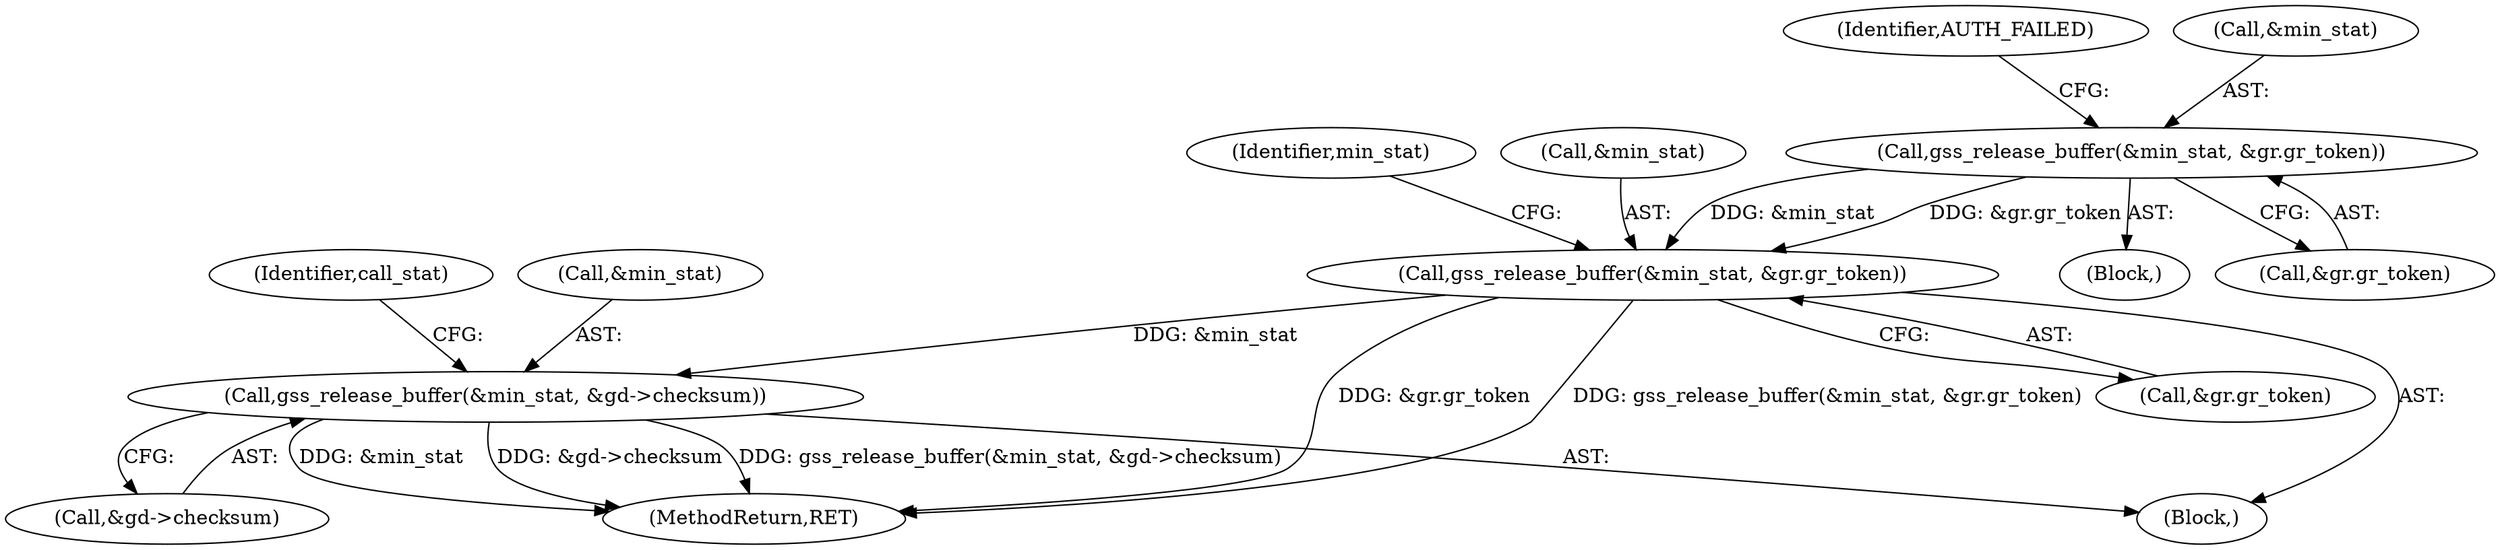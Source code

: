 digraph "0_krb5_5bb8a6b9c9eb8dd22bc9526751610aaa255ead9c@pointer" {
"1000492" [label="(Call,gss_release_buffer(&min_stat, &gd->checksum))"];
"1000485" [label="(Call,gss_release_buffer(&min_stat, &gr.gr_token))"];
"1000461" [label="(Call,gss_release_buffer(&min_stat, &gr.gr_token))"];
"1000495" [label="(Call,&gd->checksum)"];
"1000494" [label="(Identifier,min_stat)"];
"1000485" [label="(Call,gss_release_buffer(&min_stat, &gr.gr_token))"];
"1000488" [label="(Call,&gr.gr_token)"];
"1000492" [label="(Call,gss_release_buffer(&min_stat, &gd->checksum))"];
"1000486" [label="(Call,&min_stat)"];
"1000460" [label="(Block,)"];
"1000616" [label="(MethodReturn,RET)"];
"1000501" [label="(Identifier,call_stat)"];
"1000464" [label="(Call,&gr.gr_token)"];
"1000493" [label="(Call,&min_stat)"];
"1000469" [label="(Identifier,AUTH_FAILED)"];
"1000428" [label="(Block,)"];
"1000462" [label="(Call,&min_stat)"];
"1000461" [label="(Call,gss_release_buffer(&min_stat, &gr.gr_token))"];
"1000492" -> "1000428"  [label="AST: "];
"1000492" -> "1000495"  [label="CFG: "];
"1000493" -> "1000492"  [label="AST: "];
"1000495" -> "1000492"  [label="AST: "];
"1000501" -> "1000492"  [label="CFG: "];
"1000492" -> "1000616"  [label="DDG: &min_stat"];
"1000492" -> "1000616"  [label="DDG: &gd->checksum"];
"1000492" -> "1000616"  [label="DDG: gss_release_buffer(&min_stat, &gd->checksum)"];
"1000485" -> "1000492"  [label="DDG: &min_stat"];
"1000485" -> "1000428"  [label="AST: "];
"1000485" -> "1000488"  [label="CFG: "];
"1000486" -> "1000485"  [label="AST: "];
"1000488" -> "1000485"  [label="AST: "];
"1000494" -> "1000485"  [label="CFG: "];
"1000485" -> "1000616"  [label="DDG: &gr.gr_token"];
"1000485" -> "1000616"  [label="DDG: gss_release_buffer(&min_stat, &gr.gr_token)"];
"1000461" -> "1000485"  [label="DDG: &min_stat"];
"1000461" -> "1000485"  [label="DDG: &gr.gr_token"];
"1000461" -> "1000460"  [label="AST: "];
"1000461" -> "1000464"  [label="CFG: "];
"1000462" -> "1000461"  [label="AST: "];
"1000464" -> "1000461"  [label="AST: "];
"1000469" -> "1000461"  [label="CFG: "];
}
